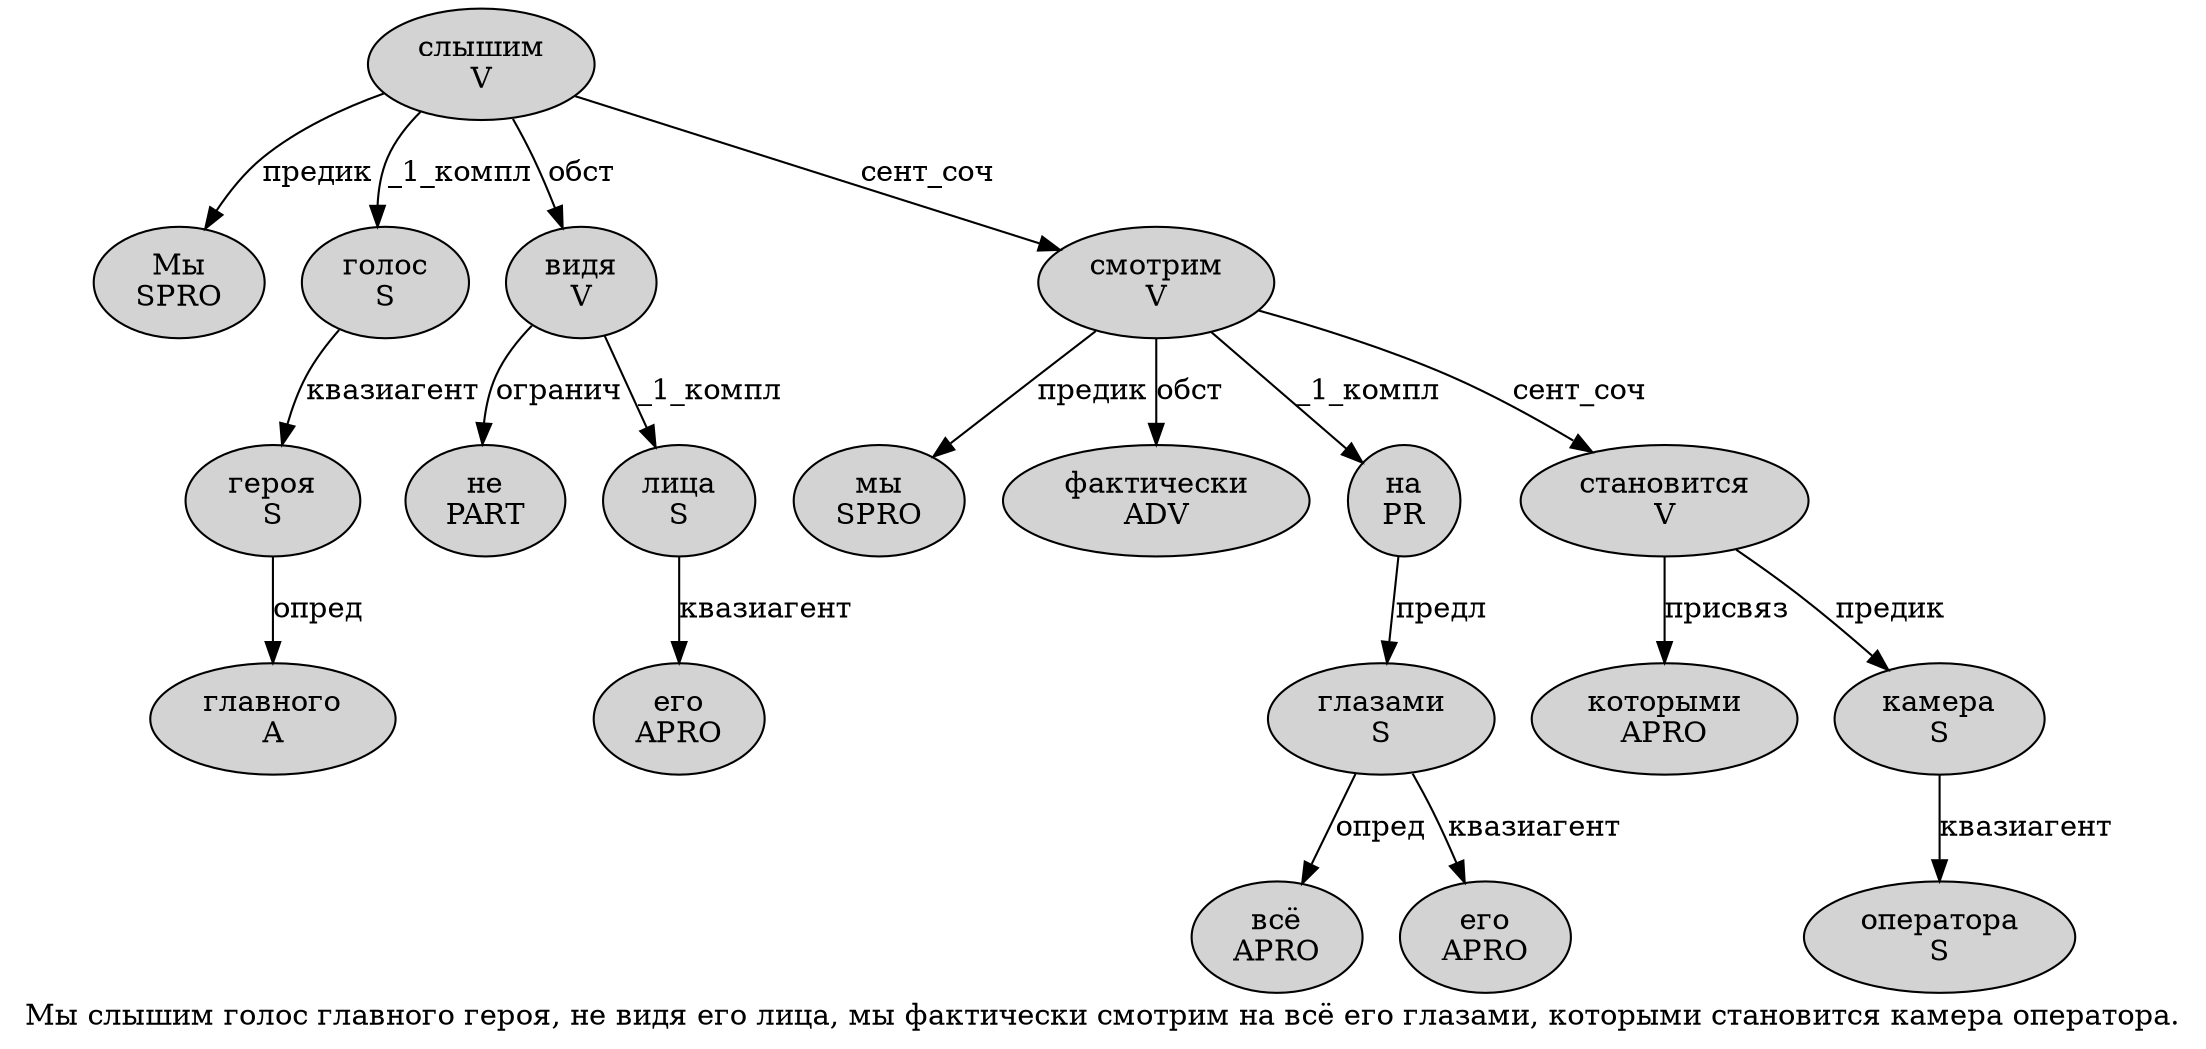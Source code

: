 digraph SENTENCE_1993 {
	graph [label="Мы слышим голос главного героя, не видя его лица, мы фактически смотрим на всё его глазами, которыми становится камера оператора."]
	node [style=filled]
		0 [label="Мы
SPRO" color="" fillcolor=lightgray penwidth=1 shape=ellipse]
		1 [label="слышим
V" color="" fillcolor=lightgray penwidth=1 shape=ellipse]
		2 [label="голос
S" color="" fillcolor=lightgray penwidth=1 shape=ellipse]
		3 [label="главного
A" color="" fillcolor=lightgray penwidth=1 shape=ellipse]
		4 [label="героя
S" color="" fillcolor=lightgray penwidth=1 shape=ellipse]
		6 [label="не
PART" color="" fillcolor=lightgray penwidth=1 shape=ellipse]
		7 [label="видя
V" color="" fillcolor=lightgray penwidth=1 shape=ellipse]
		8 [label="его
APRO" color="" fillcolor=lightgray penwidth=1 shape=ellipse]
		9 [label="лица
S" color="" fillcolor=lightgray penwidth=1 shape=ellipse]
		11 [label="мы
SPRO" color="" fillcolor=lightgray penwidth=1 shape=ellipse]
		12 [label="фактически
ADV" color="" fillcolor=lightgray penwidth=1 shape=ellipse]
		13 [label="смотрим
V" color="" fillcolor=lightgray penwidth=1 shape=ellipse]
		14 [label="на
PR" color="" fillcolor=lightgray penwidth=1 shape=ellipse]
		15 [label="всё
APRO" color="" fillcolor=lightgray penwidth=1 shape=ellipse]
		16 [label="его
APRO" color="" fillcolor=lightgray penwidth=1 shape=ellipse]
		17 [label="глазами
S" color="" fillcolor=lightgray penwidth=1 shape=ellipse]
		19 [label="которыми
APRO" color="" fillcolor=lightgray penwidth=1 shape=ellipse]
		20 [label="становится
V" color="" fillcolor=lightgray penwidth=1 shape=ellipse]
		21 [label="камера
S" color="" fillcolor=lightgray penwidth=1 shape=ellipse]
		22 [label="оператора
S" color="" fillcolor=lightgray penwidth=1 shape=ellipse]
			13 -> 11 [label="предик"]
			13 -> 12 [label="обст"]
			13 -> 14 [label="_1_компл"]
			13 -> 20 [label="сент_соч"]
			4 -> 3 [label="опред"]
			1 -> 0 [label="предик"]
			1 -> 2 [label="_1_компл"]
			1 -> 7 [label="обст"]
			1 -> 13 [label="сент_соч"]
			7 -> 6 [label="огранич"]
			7 -> 9 [label="_1_компл"]
			21 -> 22 [label="квазиагент"]
			20 -> 19 [label="присвяз"]
			20 -> 21 [label="предик"]
			2 -> 4 [label="квазиагент"]
			9 -> 8 [label="квазиагент"]
			17 -> 15 [label="опред"]
			17 -> 16 [label="квазиагент"]
			14 -> 17 [label="предл"]
}